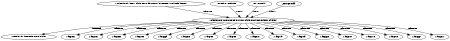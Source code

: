 digraph G {
size="3,3";
node [fontsize=7, fontname="Helvetica"];
edge [fontsize=7, fontname="Helvetica"];
node0 [label="Molecular and morphological evolution of the amphipod radiation of Lake...", width=0.27433100247,height=0.27433100247];
node1 [label="A molecular phylogeny of the genus Gammarus (Crustacea: Amphipoda) based...", width=0.27433100247,height=0.27433100247];
node2 [label="Kenneth S Macdonald", width=0.27433100247,height=0.27433100247];
node3 [label="Lev Yampolsky", width=0.27433100247,height=0.27433100247];
node4 [label="J Emmett Duffy", width=0.27433100247,height=0.27433100247];
node5 [label="Molecular Phylogenetics and Evolution", width=0.27433100247,height=0.27433100247];
node6 [label="AY926782", width=0.27433100247,height=0.27433100247];
node7 [label="AY926721", width=0.27433100247,height=0.27433100247];
node8 [label="AY926843", width=0.27433100247,height=0.27433100247];
node9 [label="AY926781", width=0.27433100247,height=0.27433100247];
node10 [label="AY926669", width=0.27433100247,height=0.27433100247];
node11 [label="AY926842", width=0.27433100247,height=0.27433100247];
node12 [label="AY926780", width=0.27433100247,height=0.27433100247];
node13 [label="AY926720", width=0.27433100247,height=0.27433100247];
node14 [label="AY926841", width=0.27433100247,height=0.27433100247];
node15 [label="AY926779", width=0.27433100247,height=0.27433100247];
node16 [label="AY926719", width=0.27433100247,height=0.27433100247];
node17 [label="AY926668", width=0.27433100247,height=0.27433100247];
node18 [label="AY926840", width=0.27433100247,height=0.27433100247];
node19 [label="AY926778", width=0.27433100247,height=0.27433100247];
node20 [label="AY926718", width=0.27433100247,height=0.27433100247];
node21 [label="AY926667", width=0.27433100247,height=0.27433100247];
node22 [label="AY926844", width=0.27433100247,height=0.27433100247];
node1 -> node0 [label="references"];
node2 -> node0 [label="creator"];
node3 -> node0 [label="creator"];
node4 -> node0 [label="creator"];
node0 -> node5 [label="is_part_of"];
node0 -> node6 [label="references"];
node0 -> node7 [label="references"];
node0 -> node8 [label="references"];
node0 -> node9 [label="references"];
node0 -> node10 [label="references"];
node0 -> node11 [label="references"];
node0 -> node12 [label="references"];
node0 -> node13 [label="references"];
node0 -> node14 [label="references"];
node0 -> node15 [label="references"];
node0 -> node16 [label="references"];
node0 -> node17 [label="references"];
node0 -> node18 [label="references"];
node0 -> node19 [label="references"];
node0 -> node20 [label="references"];
node0 -> node21 [label="references"];
node0 -> node22 [label="references"];
}

